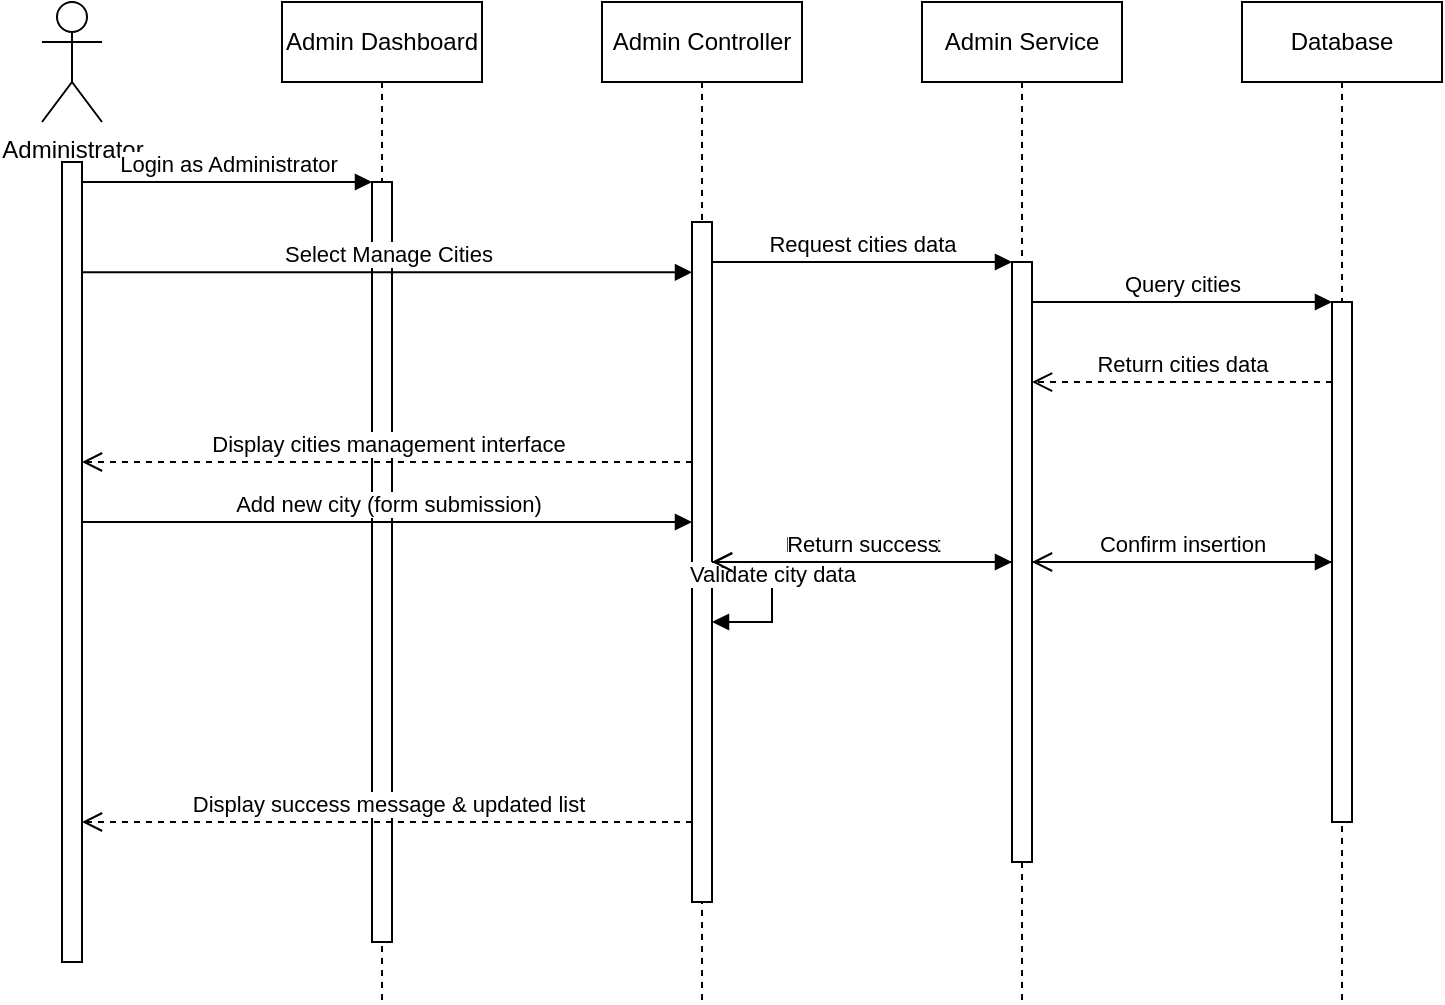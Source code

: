 <mxfile version="21.7.5">
  <diagram name="Admin Management Sequence" id="admin-sequence">
    <mxGraphModel dx="1422" dy="762" grid="1" gridSize="10" guides="1" tooltips="1" connect="1" arrows="1" fold="1" page="1" pageScale="1" pageWidth="850" pageHeight="1100" math="0" shadow="0">
      <root>
        <mxCell id="0" />
        <mxCell id="1" parent="0" />
        <mxCell id="2" value="Administrator" style="shape=umlActor;verticalLabelPosition=bottom;verticalAlign=top;html=1;" vertex="1" parent="1">
          <mxGeometry x="80" y="80" width="30" height="60" as="geometry" />
        </mxCell>
        <mxCell id="3" value="Admin Dashboard" style="shape=umlLifeline;perimeter=lifelinePerimeter;whiteSpace=wrap;html=1;container=1;collapsible=0;recursiveResize=0;outlineConnect=0;" vertex="1" parent="1">
          <mxGeometry x="200" y="80" width="100" height="500" as="geometry" />
        </mxCell>
        <mxCell id="4" value="Admin Controller" style="shape=umlLifeline;perimeter=lifelinePerimeter;whiteSpace=wrap;html=1;container=1;collapsible=0;recursiveResize=0;outlineConnect=0;" vertex="1" parent="1">
          <mxGeometry x="360" y="80" width="100" height="500" as="geometry" />
        </mxCell>
        <mxCell id="5" value="Admin Service" style="shape=umlLifeline;perimeter=lifelinePerimeter;whiteSpace=wrap;html=1;container=1;collapsible=0;recursiveResize=0;outlineConnect=0;" vertex="1" parent="1">
          <mxGeometry x="520" y="80" width="100" height="500" as="geometry" />
        </mxCell>
        <mxCell id="6" value="Database" style="shape=umlLifeline;perimeter=lifelinePerimeter;whiteSpace=wrap;html=1;container=1;collapsible=0;recursiveResize=0;outlineConnect=0;" vertex="1" parent="1">
          <mxGeometry x="680" y="80" width="100" height="500" as="geometry" />
        </mxCell>
        <mxCell id="7" value="" style="html=1;points=[];perimeter=orthogonalPerimeter;" vertex="1" parent="1">
          <mxGeometry x="90" y="160" width="10" height="400" as="geometry" />
        </mxCell>
        <mxCell id="8" value="" style="html=1;points=[];perimeter=orthogonalPerimeter;" vertex="1" parent="1">
          <mxGeometry x="245" y="170" width="10" height="380" as="geometry" />
        </mxCell>
        <mxCell id="9" value="" style="html=1;points=[];perimeter=orthogonalPerimeter;" vertex="1" parent="1">
          <mxGeometry x="405" y="190" width="10" height="340" as="geometry" />
        </mxCell>
        <mxCell id="10" value="" style="html=1;points=[];perimeter=orthogonalPerimeter;" vertex="1" parent="1">
          <mxGeometry x="565" y="210" width="10" height="300" as="geometry" />
        </mxCell>
        <mxCell id="11" value="" style="html=1;points=[];perimeter=orthogonalPerimeter;" vertex="1" parent="1">
          <mxGeometry x="725" y="230" width="10" height="260" as="geometry" />
        </mxCell>
        <mxCell id="12" value="Login as Administrator" style="html=1;verticalAlign=bottom;endArrow=block;entryX=0;entryY=0;rounded=0;" edge="1" parent="1" source="7" target="8">
          <mxGeometry relative="1" as="geometry">
            <mxPoint x="175" y="170" as="sourcePoint" />
          </mxGeometry>
        </mxCell>
        <mxCell id="13" value="Select Manage Cities" style="html=1;verticalAlign=bottom;endArrow=block;entryX=0;entryY=0.074;rounded=0;entryDx=0;entryDy=0;entryPerimeter=0;" edge="1" parent="1" source="7" target="9">
          <mxGeometry relative="1" as="geometry">
            <mxPoint x="175" y="215" as="sourcePoint" />
          </mxGeometry>
        </mxCell>
        <mxCell id="14" value="Request cities data" style="html=1;verticalAlign=bottom;endArrow=block;entryX=0;entryY=0;rounded=0;" edge="1" parent="1" source="9" target="10">
          <mxGeometry relative="1" as="geometry">
            <mxPoint x="490" y="210" as="sourcePoint" />
          </mxGeometry>
        </mxCell>
        <mxCell id="15" value="Query cities" style="html=1;verticalAlign=bottom;endArrow=block;entryX=0;entryY=0;rounded=0;" edge="1" parent="1" source="10" target="11">
          <mxGeometry relative="1" as="geometry">
            <mxPoint x="650" y="230" as="sourcePoint" />
          </mxGeometry>
        </mxCell>
        <mxCell id="16" value="Return cities data" style="html=1;verticalAlign=bottom;endArrow=open;dashed=1;endSize=8;exitX=0;exitY=0.154;rounded=0;exitDx=0;exitDy=0;exitPerimeter=0;" edge="1" parent="1" source="11" target="10">
          <mxGeometry relative="1" as="geometry">
            <mxPoint x="650" y="270" as="targetPoint" />
          </mxGeometry>
        </mxCell>
        <mxCell id="17" value="Return cities list" style="html=1;verticalAlign=bottom;endArrow=open;dashed=1;endSize=8;rounded=0;" edge="1" parent="1" source="10" target="9">
          <mxGeometry relative="1" as="geometry">
            <mxPoint x="490" y="290" as="targetPoint" />
            <mxPoint x="560" y="290" as="sourcePoint" />
          </mxGeometry>
        </mxCell>
        <mxCell id="18" value="Display cities management interface" style="html=1;verticalAlign=bottom;endArrow=open;dashed=1;endSize=8;rounded=0;" edge="1" parent="1" source="9" target="7">
          <mxGeometry relative="1" as="geometry">
            <mxPoint x="330" y="310" as="targetPoint" />
            <mxPoint x="400" y="310" as="sourcePoint" />
            <Array as="points">
              <mxPoint x="250" y="310" />
            </Array>
          </mxGeometry>
        </mxCell>
        <mxCell id="19" value="Add new city (form submission)" style="html=1;verticalAlign=bottom;endArrow=block;rounded=0;" edge="1" parent="1" source="7" target="9">
          <mxGeometry relative="1" as="geometry">
            <mxPoint x="330" y="340" as="targetPoint" />
            <mxPoint x="260" y="340" as="sourcePoint" />
            <Array as="points">
              <mxPoint x="250" y="340" />
            </Array>
          </mxGeometry>
        </mxCell>
        <mxCell id="20" value="Validate city data" style="html=1;verticalAlign=bottom;endArrow=block;rounded=0;" edge="1" parent="1">
          <mxGeometry relative="1" as="geometry">
            <mxPoint x="415" y="360" as="sourcePoint" />
            <mxPoint x="415" y="390" as="targetPoint" />
            <Array as="points">
              <mxPoint x="445" y="360" />
              <mxPoint x="445" y="390" />
            </Array>
          </mxGeometry>
        </mxCell>
        <mxCell id="21" value="Create new city" style="html=1;verticalAlign=bottom;endArrow=block;rounded=0;" edge="1" parent="1" source="9" target="10">
          <mxGeometry relative="1" as="geometry">
            <mxPoint x="490" y="410" as="targetPoint" />
            <mxPoint x="420" y="410" as="sourcePoint" />
          </mxGeometry>
        </mxCell>
        <mxCell id="22" value="Insert city data" style="html=1;verticalAlign=bottom;endArrow=block;rounded=0;" edge="1" parent="1" source="10" target="11">
          <mxGeometry relative="1" as="geometry">
            <mxPoint x="650" y="430" as="targetPoint" />
            <mxPoint x="580" y="430" as="sourcePoint" />
          </mxGeometry>
        </mxCell>
        <mxCell id="23" value="Confirm insertion" style="html=1;verticalAlign=bottom;endArrow=open;dashed=1;endSize=8;rounded=0;" edge="1" parent="1" source="11" target="10">
          <mxGeometry relative="1" as="geometry">
            <mxPoint x="650" y="450" as="targetPoint" />
            <mxPoint x="720" y="450" as="sourcePoint" />
          </mxGeometry>
        </mxCell>
        <mxCell id="24" value="Return success" style="html=1;verticalAlign=bottom;endArrow=open;dashed=1;endSize=8;rounded=0;" edge="1" parent="1" source="10" target="9">
          <mxGeometry relative="1" as="geometry">
            <mxPoint x="490" y="470" as="targetPoint" />
            <mxPoint x="560" y="470" as="sourcePoint" />
          </mxGeometry>
        </mxCell>
        <mxCell id="25" value="Display success message &amp; updated list" style="html=1;verticalAlign=bottom;endArrow=open;dashed=1;endSize=8;rounded=0;" edge="1" parent="1" source="9" target="7">
          <mxGeometry relative="1" as="geometry">
            <mxPoint x="330" y="490" as="targetPoint" />
            <mxPoint x="400" y="490" as="sourcePoint" />
            <Array as="points">
              <mxPoint x="250" y="490" />
            </Array>
          </mxGeometry>
        </mxCell>
      </root>
    </mxGraphModel>
  </diagram>
</mxfile>
